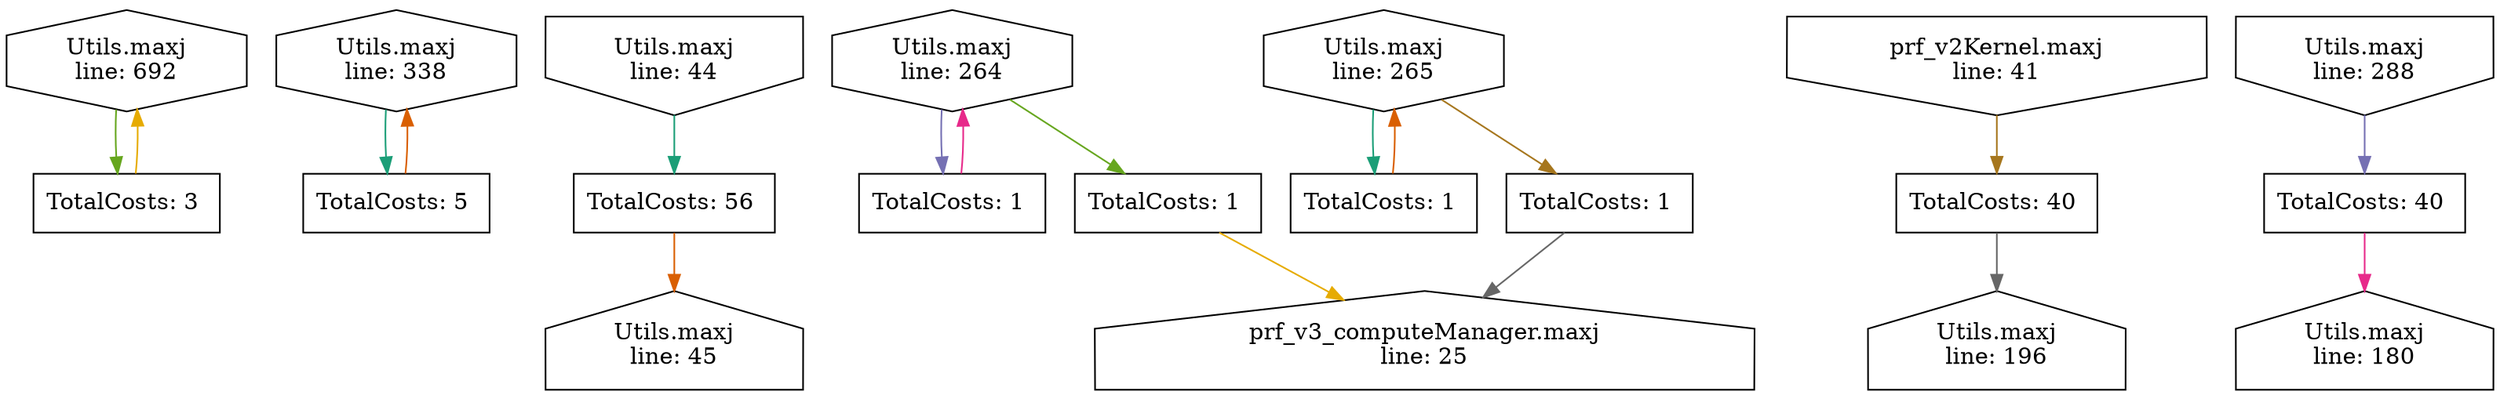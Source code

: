 digraph fifoReportGraph {
	NodeUtils692 [shape=hexagon, orientation=90, label="Utils.maxj\nline: 692"];
	NodeUtils338 [shape=hexagon, orientation=90, label="Utils.maxj\nline: 338"];
	NodeUtils44 [shape=invhouse, label="Utils.maxj\nline: 44"];
	NodeUtils264 [shape=hexagon, orientation=90, label="Utils.maxj\nline: 264"];
	Nodeprf_v3_computeManager25 [shape=house, label="prf_v3_computeManager.maxj\nline: 25"];
	NodeUtils265 [shape=hexagon, orientation=90, label="Utils.maxj\nline: 265"];
	Nodeprf_v2Kernel41 [shape=invhouse, label="prf_v2Kernel.maxj\nline: 41"];
	NodeUtils288 [shape=invhouse, label="Utils.maxj\nline: 288"];
	NodeUtils196 [shape=house, label="Utils.maxj\nline: 196"];
	NodeUtils180 [shape=house, label="Utils.maxj\nline: 180"];
	NodeUtils45 [shape=house, label="Utils.maxj\nline: 45"];
	NodeUtils44NodeUtils45FIFO [shape=box, label="TotalCosts: 56 \n"];
	Nodeprf_v2Kernel41NodeUtils196FIFO [shape=box, label="TotalCosts: 40 \n"];
	NodeUtils288NodeUtils180FIFO [shape=box, label="TotalCosts: 40 \n"];
	NodeUtils338NodeUtils338FIFO [shape=box, label="TotalCosts: 5 \n"];
	NodeUtils692NodeUtils692FIFO [shape=box, label="TotalCosts: 3 \n"];
	NodeUtils264NodeUtils264FIFO [shape=box, label="TotalCosts: 1 \n"];
	NodeUtils265NodeUtils265FIFO [shape=box, label="TotalCosts: 1 \n"];
	NodeUtils264Nodeprf_v3_computeManager25FIFO [shape=box, label="TotalCosts: 1 \n"];
	NodeUtils265Nodeprf_v3_computeManager25FIFO [shape=box, label="TotalCosts: 1 \n"];
	NodeUtils44 -> NodeUtils44NodeUtils45FIFO[color="/dark28/1"]
	NodeUtils44NodeUtils45FIFO -> NodeUtils45[color="/dark28/2"]
	NodeUtils264 -> NodeUtils264NodeUtils264FIFO[color="/dark28/3"]
	NodeUtils264NodeUtils264FIFO -> NodeUtils264[color="/dark28/4"]
	NodeUtils692 -> NodeUtils692NodeUtils692FIFO[color="/dark28/5"]
	NodeUtils692NodeUtils692FIFO -> NodeUtils692[color="/dark28/6"]
	Nodeprf_v2Kernel41 -> Nodeprf_v2Kernel41NodeUtils196FIFO[color="/dark28/7"]
	Nodeprf_v2Kernel41NodeUtils196FIFO -> NodeUtils196[color="/dark28/8"]
	NodeUtils265 -> NodeUtils265NodeUtils265FIFO[color="/dark28/1"]
	NodeUtils265NodeUtils265FIFO -> NodeUtils265[color="/dark28/2"]
	NodeUtils288 -> NodeUtils288NodeUtils180FIFO[color="/dark28/3"]
	NodeUtils288NodeUtils180FIFO -> NodeUtils180[color="/dark28/4"]
	NodeUtils264 -> NodeUtils264Nodeprf_v3_computeManager25FIFO[color="/dark28/5"]
	NodeUtils264Nodeprf_v3_computeManager25FIFO -> Nodeprf_v3_computeManager25[color="/dark28/6"]
	NodeUtils265 -> NodeUtils265Nodeprf_v3_computeManager25FIFO[color="/dark28/7"]
	NodeUtils265Nodeprf_v3_computeManager25FIFO -> Nodeprf_v3_computeManager25[color="/dark28/8"]
	NodeUtils338 -> NodeUtils338NodeUtils338FIFO[color="/dark28/1"]
	NodeUtils338NodeUtils338FIFO -> NodeUtils338[color="/dark28/2"]
}
